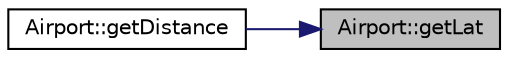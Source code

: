digraph "Airport::getLat"
{
 // LATEX_PDF_SIZE
  edge [fontname="Helvetica",fontsize="10",labelfontname="Helvetica",labelfontsize="10"];
  node [fontname="Helvetica",fontsize="10",shape=record];
  rankdir="RL";
  Node1 [label="Airport::getLat",height=0.2,width=0.4,color="black", fillcolor="grey75", style="filled", fontcolor="black",tooltip="returns the latitude of the Airport"];
  Node1 -> Node2 [dir="back",color="midnightblue",fontsize="10",style="solid",fontname="Helvetica"];
  Node2 [label="Airport::getDistance",height=0.2,width=0.4,color="black", fillcolor="white", style="filled",URL="$classAirport.html#ab2a0aecb865884597d052b64c6ff35c8",tooltip="calculates the distance between two Airports @complexity O(1)"];
}
